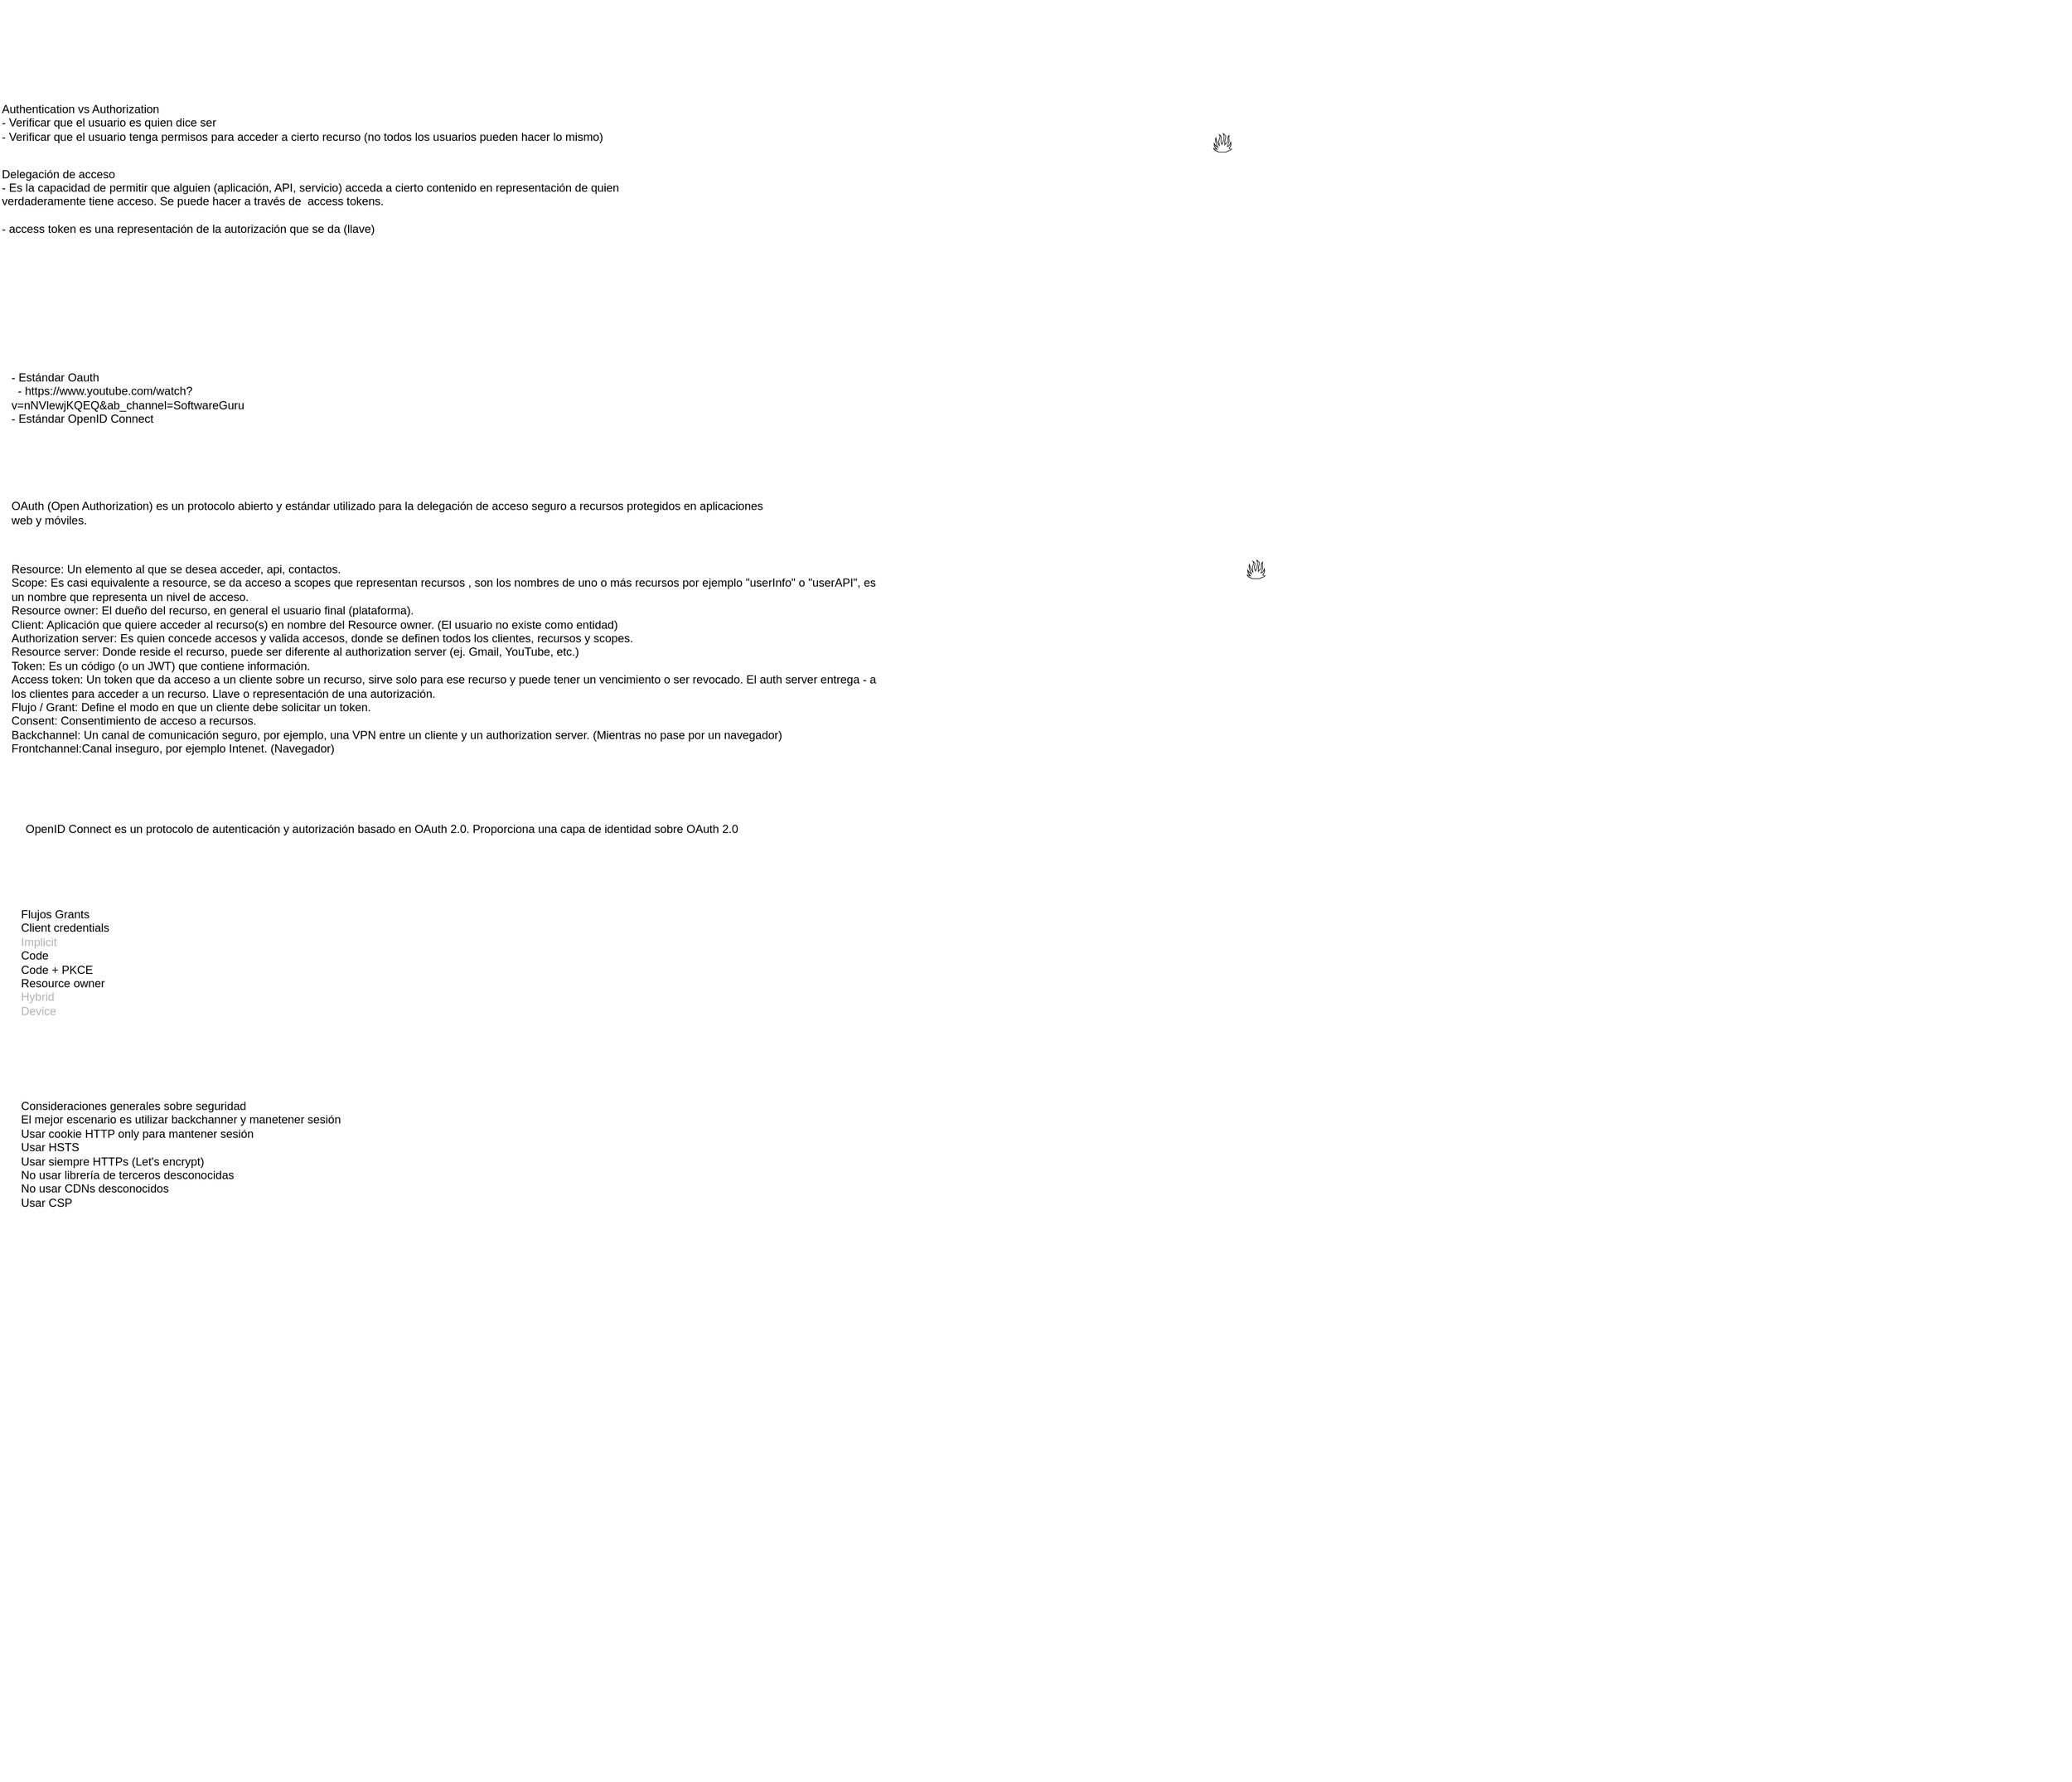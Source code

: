 <mxfile version="21.5.0" type="device">
  <diagram name="Page-1" id="cZNyfnpEq3qmmilY1TUj">
    <mxGraphModel dx="1131" dy="2364" grid="1" gridSize="10" guides="1" tooltips="1" connect="1" arrows="1" fold="1" page="1" pageScale="1" pageWidth="850" pageHeight="1100" math="0" shadow="0">
      <root>
        <mxCell id="0" />
        <mxCell id="1" parent="0" />
        <mxCell id="pZjR4BknA9586NugJOHq-1" value="Resource: Un elemento al que se desea acceder, api, contactos.&lt;br&gt;&lt;div style=&quot;&quot;&gt;&lt;span style=&quot;background-color: initial;&quot;&gt;Scope: Es casi equivalente a resource, se da acceso a scopes que representan recursos , son los nombres de uno o más recursos por ejemplo &quot;userInfo&quot; o &quot;userAPI&quot;, es un nombre que representa un nivel de acceso.&lt;/span&gt;&lt;/div&gt;&lt;div style=&quot;&quot;&gt;&lt;span style=&quot;background-color: initial;&quot;&gt;Resource owner: El dueño del recurso, en general el usuario final (plataforma).&lt;/span&gt;&lt;/div&gt;&lt;div style=&quot;&quot;&gt;&lt;span style=&quot;background-color: initial;&quot;&gt;Client: Aplicación que quiere acceder al recurso(s) en nombre del Resource owner. (El usuario no existe como entidad)&lt;/span&gt;&lt;/div&gt;&lt;div style=&quot;&quot;&gt;&lt;span style=&quot;background-color: initial;&quot;&gt;Authorization server: Es quien concede accesos y valida accesos, donde se definen todos los clientes, recursos y scopes.&lt;/span&gt;&lt;/div&gt;&lt;div style=&quot;&quot;&gt;&lt;span style=&quot;background-color: initial;&quot;&gt;Resource server: Donde reside el recurso, puede ser diferente al authorization server (ej. Gmail, YouTube, etc.)&lt;/span&gt;&lt;/div&gt;&lt;div style=&quot;&quot;&gt;&lt;span style=&quot;background-color: initial;&quot;&gt;Token: Es un código (o un JWT) que contiene información.&lt;/span&gt;&lt;/div&gt;&lt;div style=&quot;&quot;&gt;Access token: Un token que da acceso a un cliente sobre un recurso, sirve solo para ese recurso y puede tener un vencimiento o ser revocado. El auth server entrega - a los clientes para acceder a un recurso.&amp;nbsp;Llave o representación de una autorización.&lt;/div&gt;&lt;div style=&quot;&quot;&gt;&lt;span style=&quot;background-color: initial;&quot;&gt;Flujo / Grant: Define el modo en que un cliente debe solicitar un token.&lt;/span&gt;&lt;/div&gt;&lt;div style=&quot;&quot;&gt;&lt;span style=&quot;background-color: initial;&quot;&gt;Consent: Consentimiento de acceso a recursos.&lt;/span&gt;&lt;/div&gt;&lt;div style=&quot;&quot;&gt;&lt;span style=&quot;background-color: initial;&quot;&gt;Backchannel: Un canal de comunicación seguro, por ejemplo, una VPN entre un cliente y un authorization server. (Mientras no pase por un navegador)&lt;/span&gt;&lt;/div&gt;&lt;div style=&quot;&quot;&gt;&lt;span style=&quot;background-color: initial;&quot;&gt;Frontchannel:Canal inseguro, por ejemplo Intenet. (Navegador)&lt;/span&gt;&lt;/div&gt;" style="text;html=1;strokeColor=none;fillColor=none;align=left;verticalAlign=top;whiteSpace=wrap;rounded=0;" parent="1" vertex="1">
          <mxGeometry x="10" y="230" width="920" height="230" as="geometry" />
        </mxCell>
        <mxCell id="pZjR4BknA9586NugJOHq-4" value="Flujos Grants&lt;br&gt;Client credentials&lt;br&gt;&lt;font color=&quot;#b3b3b3&quot;&gt;Implicit&lt;/font&gt;&lt;br&gt;Code&lt;br&gt;Code + PKCE&lt;br&gt;Resource owner&lt;br&gt;&lt;font color=&quot;#b3b3b3&quot;&gt;Hybrid&lt;br&gt;Device&lt;/font&gt;" style="text;html=1;strokeColor=none;fillColor=none;align=left;verticalAlign=top;whiteSpace=wrap;rounded=0;" parent="1" vertex="1">
          <mxGeometry x="20" y="590" width="340" height="150" as="geometry" />
        </mxCell>
        <mxCell id="pZjR4BknA9586NugJOHq-5" value="Consideraciones generales sobre seguridad&lt;br&gt;El mejor escenario es utilizar backchanner y manetener sesión&lt;br&gt;Usar cookie HTTP only para mantener sesión&lt;br&gt;Usar HSTS&lt;br&gt;Usar siempre HTTPs (Let&#39;s encrypt)&lt;br&gt;No usar librería de terceros desconocidas&lt;br&gt;No usar CDNs desconocidos&lt;br&gt;Usar CSP" style="text;html=1;strokeColor=none;fillColor=none;align=left;verticalAlign=top;whiteSpace=wrap;rounded=0;fontColor=#000000;" parent="1" vertex="1">
          <mxGeometry x="20" y="790" width="430" height="130" as="geometry" />
        </mxCell>
        <mxCell id="pZjR4BknA9586NugJOHq-6" value="&lt;div&gt;Authentication vs Authorization&lt;/div&gt;&lt;div&gt;- Verificar que el usuario es quien dice ser&lt;/div&gt;&lt;div&gt;- Verificar que el usuario tenga permisos para acceder a cierto recurso (no todos los usuarios pueden hacer lo mismo)&lt;/div&gt;" style="text;html=1;strokeColor=none;fillColor=none;align=left;verticalAlign=top;whiteSpace=wrap;rounded=0;fontColor=#000000;" parent="1" vertex="1">
          <mxGeometry y="-250" width="680" height="70" as="geometry" />
        </mxCell>
        <mxCell id="pZjR4BknA9586NugJOHq-7" value="&lt;div&gt;- Estándar Oauth&lt;/div&gt;&lt;div&gt;&amp;nbsp; - https://www.youtube.com/watch?v=nNVlewjKQEQ&amp;amp;ab_channel=SoftwareGuru&lt;/div&gt;&lt;div&gt;- Estándar OpenID Connect&lt;/div&gt;&lt;div&gt;&lt;br&gt;&lt;/div&gt;" style="text;html=1;strokeColor=none;fillColor=none;align=left;verticalAlign=top;whiteSpace=wrap;rounded=0;fontColor=#000000;" parent="1" vertex="1">
          <mxGeometry x="10" y="30" width="280" height="80" as="geometry" />
        </mxCell>
        <mxCell id="Dm-IO5FudvXYMTPcdXUd-1" value="Delegación de acceso&lt;br&gt;- Es la capacidad de permitir que alguien (aplicación, API, servicio) acceda a cierto contenido en representación de quien verdaderamente tiene acceso. Se puede hacer a través de&amp;nbsp; access tokens.&lt;br&gt;&lt;br&gt;- access token es una representación de la autorización que se da (llave)" style="text;html=1;strokeColor=none;fillColor=none;align=left;verticalAlign=middle;whiteSpace=wrap;rounded=0;fontSize=12;" parent="1" vertex="1">
          <mxGeometry y="-170" width="650" height="60" as="geometry" />
        </mxCell>
        <mxCell id="Dm-IO5FudvXYMTPcdXUd-2" value="OAuth (Open Authorization) es un protocolo abierto y estándar utilizado para la delegación de acceso seguro a recursos protegidos en aplicaciones web y móviles.&amp;nbsp;" style="text;html=1;strokeColor=none;fillColor=none;align=left;verticalAlign=middle;whiteSpace=wrap;rounded=0;fontSize=12;" parent="1" vertex="1">
          <mxGeometry x="10" y="170" width="800" height="30" as="geometry" />
        </mxCell>
        <mxCell id="Dm-IO5FudvXYMTPcdXUd-3" value="OpenID Connect es un protocolo de autenticación y autorización basado en OAuth 2.0. Proporciona una capa de identidad sobre OAuth 2.0&amp;nbsp;" style="text;html=1;strokeColor=none;fillColor=none;align=center;verticalAlign=middle;whiteSpace=wrap;rounded=0;fontSize=12;" parent="1" vertex="1">
          <mxGeometry x="10" y="500" width="780" height="30" as="geometry" />
        </mxCell>
        <mxCell id="-T-fARscTJ54_TUGxZbx-1" value="" style="shape=image;verticalLabelPosition=bottom;labelBackgroundColor=default;verticalAlign=top;aspect=fixed;imageAspect=0;image=https://miro.medium.com/v2/resize:fit:621/1*MiHRuDye9yhEiwnQ8inClg.png;" parent="1" vertex="1">
          <mxGeometry x="1110" y="-350" width="621" height="361" as="geometry" />
        </mxCell>
        <mxCell id="-T-fARscTJ54_TUGxZbx-2" value="&lt;font style=&quot;font-size: 30px;&quot;&gt;🔥&lt;/font&gt;" style="text;html=1;strokeColor=none;fillColor=none;align=center;verticalAlign=middle;whiteSpace=wrap;rounded=0;fontSize=30;" parent="1" vertex="1">
          <mxGeometry x="1225" y="-225" width="100" height="45" as="geometry" />
        </mxCell>
        <mxCell id="-T-fARscTJ54_TUGxZbx-3" value="" style="shape=image;verticalLabelPosition=bottom;labelBackgroundColor=default;verticalAlign=top;aspect=fixed;imageAspect=0;image=https://cdn.discordapp.com/attachments/942062793144799302/1109205479697154129/1qz0_BzIJVtYVBYAb3NZFdg.png;" parent="1" vertex="1">
          <mxGeometry x="1090" y="60" width="720" height="611" as="geometry" />
        </mxCell>
        <mxCell id="-T-fARscTJ54_TUGxZbx-4" value="&lt;font style=&quot;font-size: 30px;&quot;&gt;🔥&lt;/font&gt;" style="text;html=1;strokeColor=none;fillColor=none;align=center;verticalAlign=middle;whiteSpace=wrap;rounded=0;fontSize=30;" parent="1" vertex="1">
          <mxGeometry x="1260" y="220" width="100" height="45" as="geometry" />
        </mxCell>
        <mxCell id="quwFVBB8sXbFAKrde6_W-1" value="" style="shape=image;verticalLabelPosition=bottom;labelBackgroundColor=default;verticalAlign=top;aspect=fixed;imageAspect=0;image=https://cdn.discordapp.com/attachments/829396101193924609/1121904940315594762/image.png;" vertex="1" parent="1">
          <mxGeometry x="960" y="790" width="1200" height="718" as="geometry" />
        </mxCell>
      </root>
    </mxGraphModel>
  </diagram>
</mxfile>
